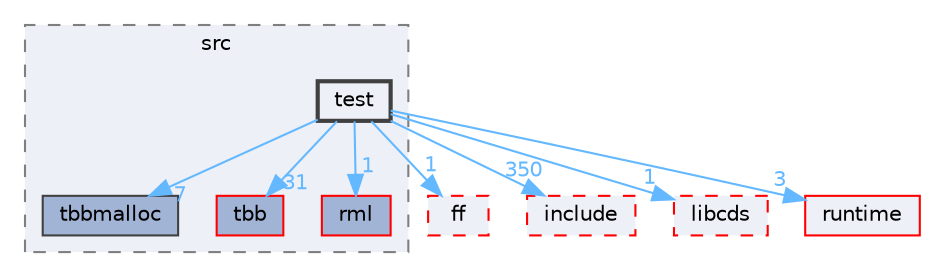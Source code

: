 digraph "external/taskflow/3rd-party/tbb/src/test"
{
 // LATEX_PDF_SIZE
  bgcolor="transparent";
  edge [fontname=Helvetica,fontsize=10,labelfontname=Helvetica,labelfontsize=10];
  node [fontname=Helvetica,fontsize=10,shape=box,height=0.2,width=0.4];
  compound=true
  subgraph clusterdir_14d61c6423156606d31604b4ad442164 {
    graph [ bgcolor="#edf0f7", pencolor="grey50", label="src", fontname=Helvetica,fontsize=10 style="filled,dashed", URL="dir_14d61c6423156606d31604b4ad442164.html",tooltip=""]
  dir_10ea8a79a83f86525f073d525ec5288e [label="tbbmalloc", fillcolor="#a2b4d6", color="grey25", style="filled", URL="dir_10ea8a79a83f86525f073d525ec5288e.html",tooltip=""];
  dir_6aae80996ac383cede5aa4d905dd8f6e [label="tbb", fillcolor="#a2b4d6", color="red", style="filled", URL="dir_6aae80996ac383cede5aa4d905dd8f6e.html",tooltip=""];
  dir_8ac49ca18f778db29134adb9fcac139c [label="rml", fillcolor="#a2b4d6", color="red", style="filled", URL="dir_8ac49ca18f778db29134adb9fcac139c.html",tooltip=""];
  dir_dfe7b5219b737471bba70c6f8af9e86a [label="test", fillcolor="#edf0f7", color="grey25", style="filled,bold", URL="dir_dfe7b5219b737471bba70c6f8af9e86a.html",tooltip=""];
  }
  dir_76847c2e48732228b0d9f5df109ae853 [label="ff", fillcolor="#edf0f7", color="red", style="filled,dashed", URL="dir_76847c2e48732228b0d9f5df109ae853.html",tooltip=""];
  dir_9a108c806b4257aefe6c62ce1f799fad [label="include", fillcolor="#edf0f7", color="red", style="filled,dashed", URL="dir_9a108c806b4257aefe6c62ce1f799fad.html",tooltip=""];
  dir_ab6169dce0214f69bd11de922f7415d8 [label="libcds", fillcolor="#edf0f7", color="red", style="filled,dashed", URL="dir_ab6169dce0214f69bd11de922f7415d8.html",tooltip=""];
  dir_cb031e414f281a658b23dddb30bb9d2c [label="runtime", fillcolor="#edf0f7", color="red", style="filled", URL="dir_cb031e414f281a658b23dddb30bb9d2c.html",tooltip=""];
  dir_dfe7b5219b737471bba70c6f8af9e86a->dir_10ea8a79a83f86525f073d525ec5288e [headlabel="7", labeldistance=1.5 headhref="dir_000842_000827.html" href="dir_000842_000827.html" color="steelblue1" fontcolor="steelblue1"];
  dir_dfe7b5219b737471bba70c6f8af9e86a->dir_6aae80996ac383cede5aa4d905dd8f6e [headlabel="31", labeldistance=1.5 headhref="dir_000842_000825.html" href="dir_000842_000825.html" color="steelblue1" fontcolor="steelblue1"];
  dir_dfe7b5219b737471bba70c6f8af9e86a->dir_76847c2e48732228b0d9f5df109ae853 [headlabel="1", labeldistance=1.5 headhref="dir_000842_000311.html" href="dir_000842_000311.html" color="steelblue1" fontcolor="steelblue1"];
  dir_dfe7b5219b737471bba70c6f8af9e86a->dir_8ac49ca18f778db29134adb9fcac139c [headlabel="1", labeldistance=1.5 headhref="dir_000842_000615.html" href="dir_000842_000615.html" color="steelblue1" fontcolor="steelblue1"];
  dir_dfe7b5219b737471bba70c6f8af9e86a->dir_9a108c806b4257aefe6c62ce1f799fad [headlabel="350", labeldistance=1.5 headhref="dir_000842_000389.html" href="dir_000842_000389.html" color="steelblue1" fontcolor="steelblue1"];
  dir_dfe7b5219b737471bba70c6f8af9e86a->dir_ab6169dce0214f69bd11de922f7415d8 [headlabel="1", labeldistance=1.5 headhref="dir_000842_000445.html" href="dir_000842_000445.html" color="steelblue1" fontcolor="steelblue1"];
  dir_dfe7b5219b737471bba70c6f8af9e86a->dir_cb031e414f281a658b23dddb30bb9d2c [headlabel="3", labeldistance=1.5 headhref="dir_000842_000628.html" href="dir_000842_000628.html" color="steelblue1" fontcolor="steelblue1"];
}
